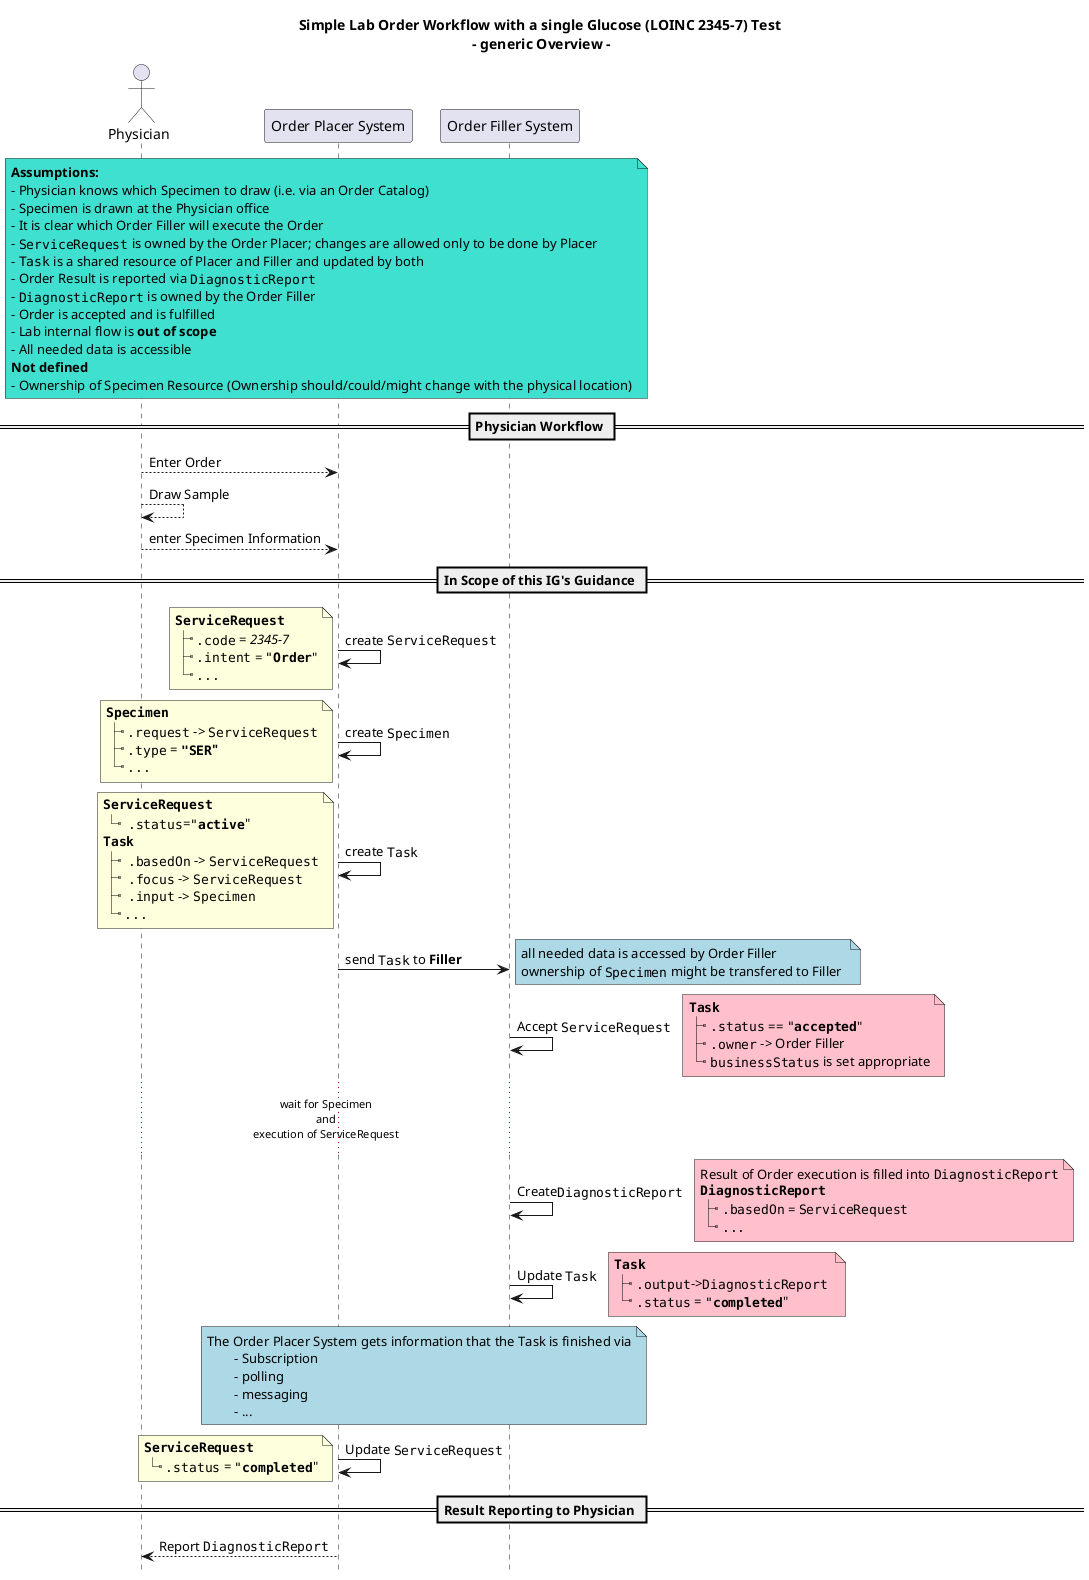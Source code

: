 @startuml

'skinparam sequenceMessageAlign center
title 
	Simple Lab Order Workflow with a single Glucose (LOINC 2345-7) Test 
	- generic Overview -
end title
hide footbox


note across #turquoise
	**Assumptions:**
	- Physician knows which Specimen to draw (i.e. via an Order Catalog)
	- Specimen is drawn at the Physician office
	- It is clear which Order Filler will execute the Order
	- ""ServiceRequest"" is owned by the Order Placer; changes are allowed only to be done by Placer
	- ""Task"" is a shared resource of Placer and Filler and updated by both
	- Order Result is reported via ""DiagnosticReport""
	- ""DiagnosticReport"" is owned by the Order Filler
	- Order is accepted and is fulfilled 
	- Lab internal flow is **out of scope**
	- All needed data is accessible
	**Not defined**
	- Ownership of Specimen Resource (Ownership should/could/might change with the physical location)
end note

actor Physician as Doc
participant "Order Placer System" as Placer
participant "Order Filler System" as Filler

== Physician Workflow ==
Doc --> Placer: Enter Order
Doc --> Doc: Draw Sample
Doc --> Placer: enter Specimen Information

== In Scope of this IG's Guidance ==
Placer -> Placer: create ""ServiceRequest"" 



note left 
	**""ServiceRequest""**
	|_ "".code"" = //2345-7//
	|_ "".intent"" = """**Order**"""
	|_ ""...""
end note

Placer -> Placer: create ""Specimen"" 
note left 
	**""Specimen""**
	|_ "".request"" -> ""ServiceRequest""
	|_ "".type"" = **"""SER"""**
	|_ ""...""
end note

Placer -> Placer: create ""Task"" 
note left 
	**""ServiceRequest""**
	|_  "".status""="""**active**"""
	**""Task""**
	|_  "".basedOn"" -> ""ServiceRequest""
	|_  "".focus"" -> ""ServiceRequest""
	|_  "".input"" -> ""Specimen""
	|_ ""...""
end note 

Placer -> Filler: send ""Task"" to **Filler** 
note right #lightblue
	all needed data is accessed by Order Filler
	ownership of ""Specimen"" might be transfered to Filler 
end note
Filler -> Filler: Accept ""ServiceRequest"" 
note right #pink
	**""Task""**
	|_ "".status"" == """**accepted**"""
	|_ "".owner"" -> Order Filler
	|_ ""businessStatus"" is set appropriate
end note

... wait for Specimen \nand\nexecution of ServiceRequest... 


Filler -> Filler: Create""DiagnosticReport"" 
note right #pink
	Result of Order execution is filled into ""DiagnosticReport""
	**""DiagnosticReport""**
	|_ "".basedOn"" = ""ServiceRequest""
	|_ ""...""
end note
Filler -> Filler: Update ""Task""
note right #pink
	**""Task""**
	|_ "".output""->""DiagnosticReport"" 
	|_ "".status"" = """**completed**"""
end note

note over Placer, Filler #lightblue
	The Order Placer System gets information that the Task is finished via
		- Subscription
		- polling
		- messaging
		- ...
end note

Placer -> Placer: Update ""ServiceRequest"" 
note left
	**""ServiceRequest""**
	|_ "".status"" = """**completed**"""
end note

== Result Reporting to Physician ==

Placer --> Doc: Report ""DiagnosticReport""

@enduml
